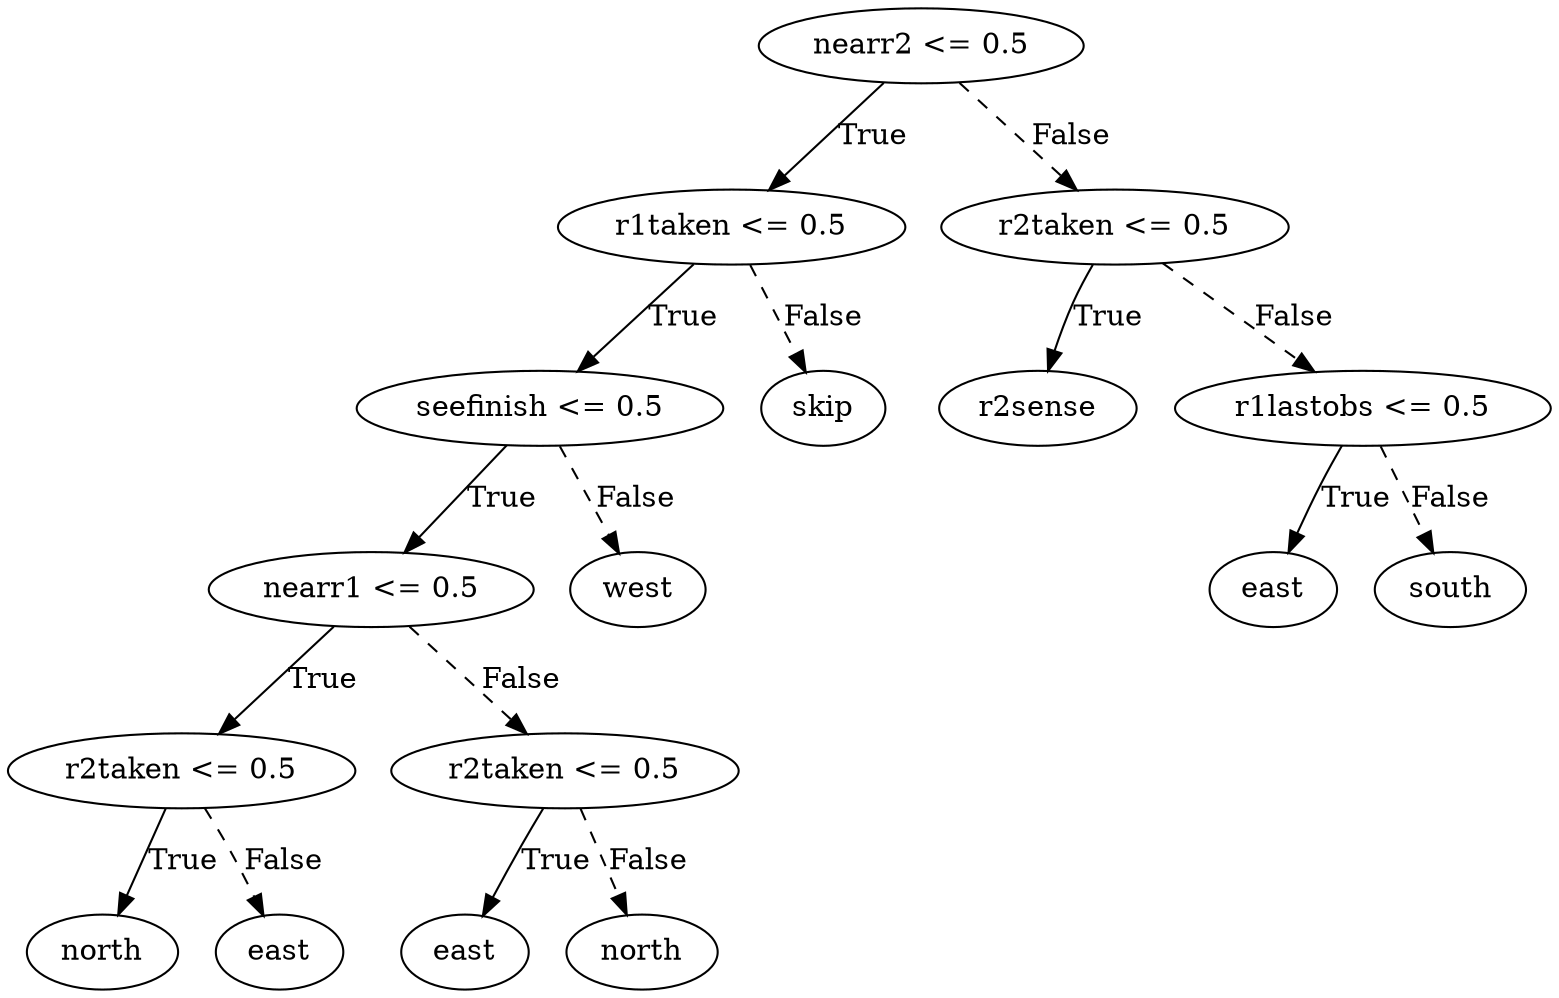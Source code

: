digraph {
0 [label="nearr2 <= 0.5"];
1 [label="r1taken <= 0.5"];
2 [label="seefinish <= 0.5"];
3 [label="nearr1 <= 0.5"];
4 [label="r2taken <= 0.5"];
5 [label="north"];
4 -> 5 [label="True"];
6 [label="east"];
4 -> 6 [style="dashed", label="False"];
3 -> 4 [label="True"];
7 [label="r2taken <= 0.5"];
8 [label="east"];
7 -> 8 [label="True"];
9 [label="north"];
7 -> 9 [style="dashed", label="False"];
3 -> 7 [style="dashed", label="False"];
2 -> 3 [label="True"];
10 [label="west"];
2 -> 10 [style="dashed", label="False"];
1 -> 2 [label="True"];
11 [label="skip"];
1 -> 11 [style="dashed", label="False"];
0 -> 1 [label="True"];
12 [label="r2taken <= 0.5"];
13 [label="r2sense"];
12 -> 13 [label="True"];
14 [label="r1lastobs <= 0.5"];
15 [label="east"];
14 -> 15 [label="True"];
16 [label="south"];
14 -> 16 [style="dashed", label="False"];
12 -> 14 [style="dashed", label="False"];
0 -> 12 [style="dashed", label="False"];

}